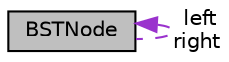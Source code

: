 digraph "BSTNode"
{
 // LATEX_PDF_SIZE
  edge [fontname="Helvetica",fontsize="10",labelfontname="Helvetica",labelfontsize="10"];
  node [fontname="Helvetica",fontsize="10",shape=record];
  Node1 [label="BSTNode",height=0.2,width=0.4,color="black", fillcolor="grey75", style="filled", fontcolor="black",tooltip="Узел бинарного дерева поиска."];
  Node1 -> Node1 [dir="back",color="darkorchid3",fontsize="10",style="dashed",label=" left\nright" ,fontname="Helvetica"];
}
